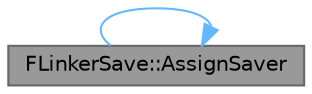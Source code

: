 digraph "FLinkerSave::AssignSaver"
{
 // INTERACTIVE_SVG=YES
 // LATEX_PDF_SIZE
  bgcolor="transparent";
  edge [fontname=Helvetica,fontsize=10,labelfontname=Helvetica,labelfontsize=10];
  node [fontname=Helvetica,fontsize=10,shape=box,height=0.2,width=0.4];
  rankdir="RL";
  Node1 [id="Node000001",label="FLinkerSave::AssignSaver",height=0.2,width=0.4,color="gray40", fillcolor="grey60", style="filled", fontcolor="black",tooltip="Assign the Saver that will receive the binary data for the package and write it to disk/memory/unspec..."];
  Node1 -> Node1 [id="edge1_Node000001_Node000001",dir="back",color="steelblue1",style="solid",tooltip=" "];
}
